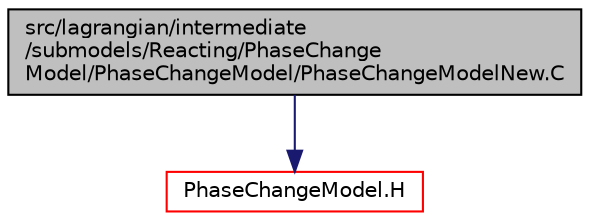 digraph "src/lagrangian/intermediate/submodels/Reacting/PhaseChangeModel/PhaseChangeModel/PhaseChangeModelNew.C"
{
  bgcolor="transparent";
  edge [fontname="Helvetica",fontsize="10",labelfontname="Helvetica",labelfontsize="10"];
  node [fontname="Helvetica",fontsize="10",shape=record];
  Node0 [label="src/lagrangian/intermediate\l/submodels/Reacting/PhaseChange\lModel/PhaseChangeModel/PhaseChangeModelNew.C",height=0.2,width=0.4,color="black", fillcolor="grey75", style="filled", fontcolor="black"];
  Node0 -> Node1 [color="midnightblue",fontsize="10",style="solid",fontname="Helvetica"];
  Node1 [label="PhaseChangeModel.H",height=0.2,width=0.4,color="red",URL="$a06920.html"];
}
